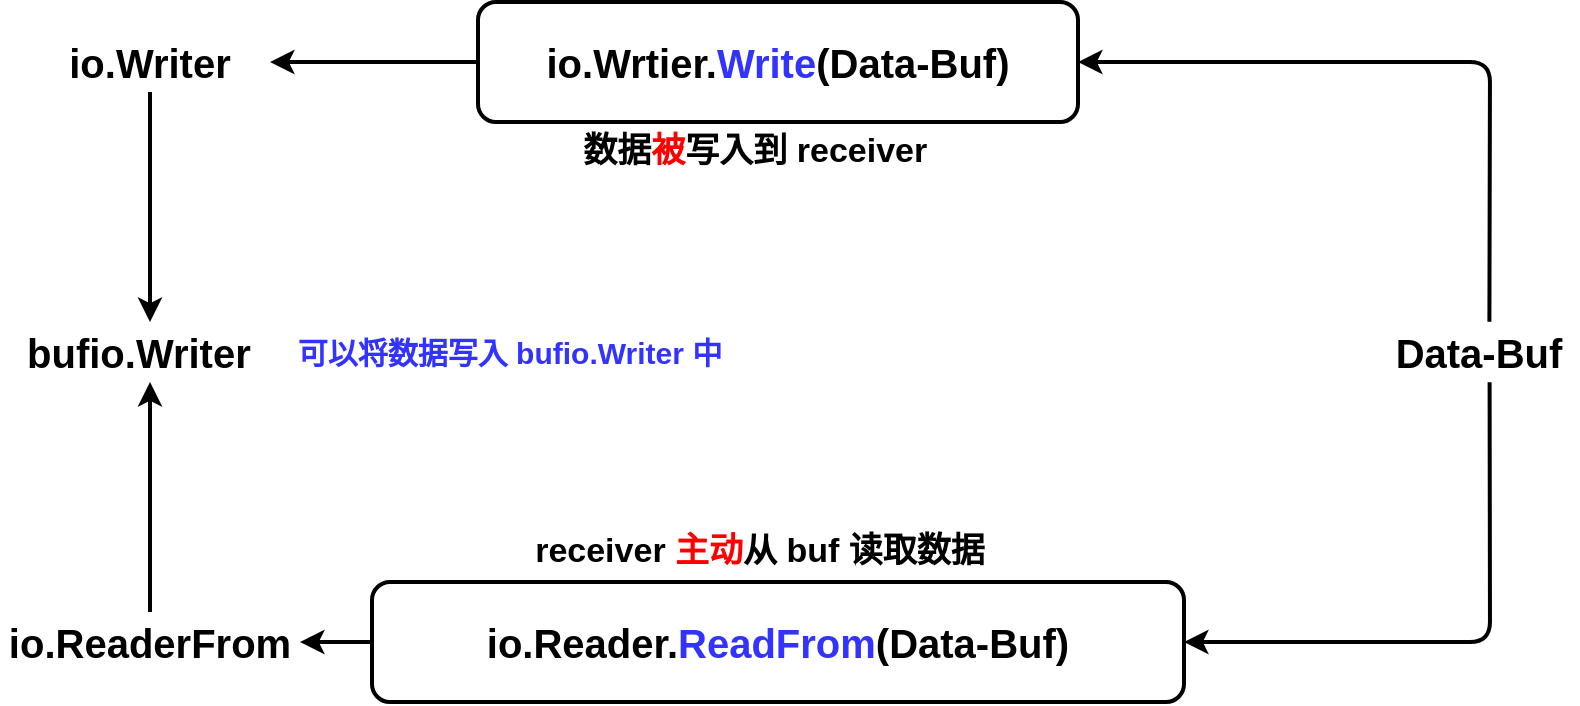 <mxfile>
    <diagram id="GnCvBVxhn6OVc-qlPrW0" name="Page-1">
        <mxGraphModel dx="990" dy="575" grid="1" gridSize="10" guides="1" tooltips="1" connect="1" arrows="1" fold="1" page="1" pageScale="1" pageWidth="827" pageHeight="1169" math="0" shadow="0">
            <root>
                <mxCell id="0"/>
                <mxCell id="1" parent="0"/>
                <mxCell id="6" style="edgeStyle=none;html=1;entryX=0;entryY=0.5;entryDx=0;entryDy=0;strokeWidth=2;startArrow=classic;startFill=1;endArrow=none;endFill=0;" edge="1" parent="1" source="7" target="10">
                    <mxGeometry relative="1" as="geometry"/>
                </mxCell>
                <mxCell id="7" value="io.Writer" style="text;html=1;strokeColor=none;fillColor=none;align=center;verticalAlign=middle;whiteSpace=wrap;rounded=0;fontStyle=1;fontSize=20;" vertex="1" parent="1">
                    <mxGeometry x="40" y="165" width="120" height="30" as="geometry"/>
                </mxCell>
                <mxCell id="8" value="Data-Buf" style="text;html=1;align=center;verticalAlign=middle;resizable=0;points=[];autosize=1;strokeColor=none;fillColor=none;fontStyle=1;fontSize=20;" vertex="1" parent="1">
                    <mxGeometry x="714" y="310" width="100" height="30" as="geometry"/>
                </mxCell>
                <mxCell id="9" style="edgeStyle=none;html=1;entryX=0.557;entryY=-0.003;entryDx=0;entryDy=0;entryPerimeter=0;strokeWidth=2;startArrow=classic;startFill=1;endArrow=none;endFill=0;" edge="1" parent="1" source="10" target="8">
                    <mxGeometry relative="1" as="geometry">
                        <Array as="points">
                            <mxPoint x="770" y="180"/>
                        </Array>
                    </mxGeometry>
                </mxCell>
                <mxCell id="10" value="&lt;b&gt;io.Wrtier.&lt;font color=&quot;#3333ff&quot;&gt;Write&lt;/font&gt;(Data-Buf)&lt;/b&gt;" style="rounded=1;whiteSpace=wrap;html=1;fontSize=20;strokeWidth=2;" vertex="1" parent="1">
                    <mxGeometry x="264" y="150" width="300" height="60" as="geometry"/>
                </mxCell>
                <mxCell id="11" style="edgeStyle=none;html=1;entryX=0.558;entryY=1.006;entryDx=0;entryDy=0;entryPerimeter=0;strokeWidth=2;startArrow=classic;startFill=1;endArrow=none;endFill=0;" edge="1" parent="1" source="12" target="8">
                    <mxGeometry relative="1" as="geometry">
                        <Array as="points">
                            <mxPoint x="770" y="470"/>
                        </Array>
                    </mxGeometry>
                </mxCell>
                <mxCell id="12" value="&lt;b&gt;io.Reader.&lt;font color=&quot;#3333ff&quot;&gt;ReadFrom&lt;/font&gt;(Data-Buf)&lt;/b&gt;" style="rounded=1;whiteSpace=wrap;html=1;fontSize=20;strokeWidth=2;" vertex="1" parent="1">
                    <mxGeometry x="211" y="440" width="406" height="60" as="geometry"/>
                </mxCell>
                <mxCell id="13" style="edgeStyle=none;html=1;entryX=0;entryY=0.5;entryDx=0;entryDy=0;strokeWidth=2;startArrow=classic;startFill=1;endArrow=none;endFill=0;" edge="1" parent="1" source="14" target="12">
                    <mxGeometry relative="1" as="geometry"/>
                </mxCell>
                <mxCell id="14" value="io.ReaderFrom" style="text;html=1;strokeColor=none;fillColor=none;align=center;verticalAlign=middle;whiteSpace=wrap;rounded=0;fontStyle=1;fontSize=20;" vertex="1" parent="1">
                    <mxGeometry x="25" y="455" width="150" height="30" as="geometry"/>
                </mxCell>
                <mxCell id="15" style="edgeStyle=none;html=1;entryX=0.5;entryY=1;entryDx=0;entryDy=0;strokeWidth=2;startArrow=classic;startFill=1;endArrow=none;endFill=0;" edge="1" parent="1" source="17" target="7">
                    <mxGeometry relative="1" as="geometry"/>
                </mxCell>
                <mxCell id="16" style="edgeStyle=none;html=1;entryX=0.5;entryY=0;entryDx=0;entryDy=0;strokeWidth=2;startArrow=classic;startFill=1;endArrow=none;endFill=0;" edge="1" parent="1" source="17" target="14">
                    <mxGeometry relative="1" as="geometry"/>
                </mxCell>
                <mxCell id="17" value="bufio.Writer&amp;nbsp;&amp;nbsp;" style="text;html=1;strokeColor=none;fillColor=none;align=center;verticalAlign=middle;whiteSpace=wrap;rounded=0;fontStyle=1;fontSize=20;" vertex="1" parent="1">
                    <mxGeometry x="30" y="310" width="140" height="30" as="geometry"/>
                </mxCell>
                <mxCell id="18" value="数据&lt;font color=&quot;#ff0000&quot;&gt;被&lt;/font&gt;写入到 receiver&amp;nbsp;" style="text;html=1;strokeColor=none;fillColor=none;align=center;verticalAlign=middle;whiteSpace=wrap;rounded=0;fontSize=17;fontStyle=1" vertex="1" parent="1">
                    <mxGeometry x="309.25" y="210" width="191.5" height="30" as="geometry"/>
                </mxCell>
                <mxCell id="19" value="receiver &lt;font color=&quot;#ff0000&quot;&gt;主动&lt;/font&gt;从 buf 读取数据" style="text;html=1;strokeColor=none;fillColor=none;align=center;verticalAlign=middle;whiteSpace=wrap;rounded=0;fontSize=17;fontStyle=1" vertex="1" parent="1">
                    <mxGeometry x="290" y="410" width="230" height="30" as="geometry"/>
                </mxCell>
                <mxCell id="20" value="可以将数据写入 bufio.Writer 中" style="text;html=1;strokeColor=none;fillColor=none;align=center;verticalAlign=middle;whiteSpace=wrap;rounded=0;fontSize=15;fontColor=#3333FF;fontStyle=1" vertex="1" parent="1">
                    <mxGeometry x="160" y="310" width="240" height="30" as="geometry"/>
                </mxCell>
            </root>
        </mxGraphModel>
    </diagram>
</mxfile>